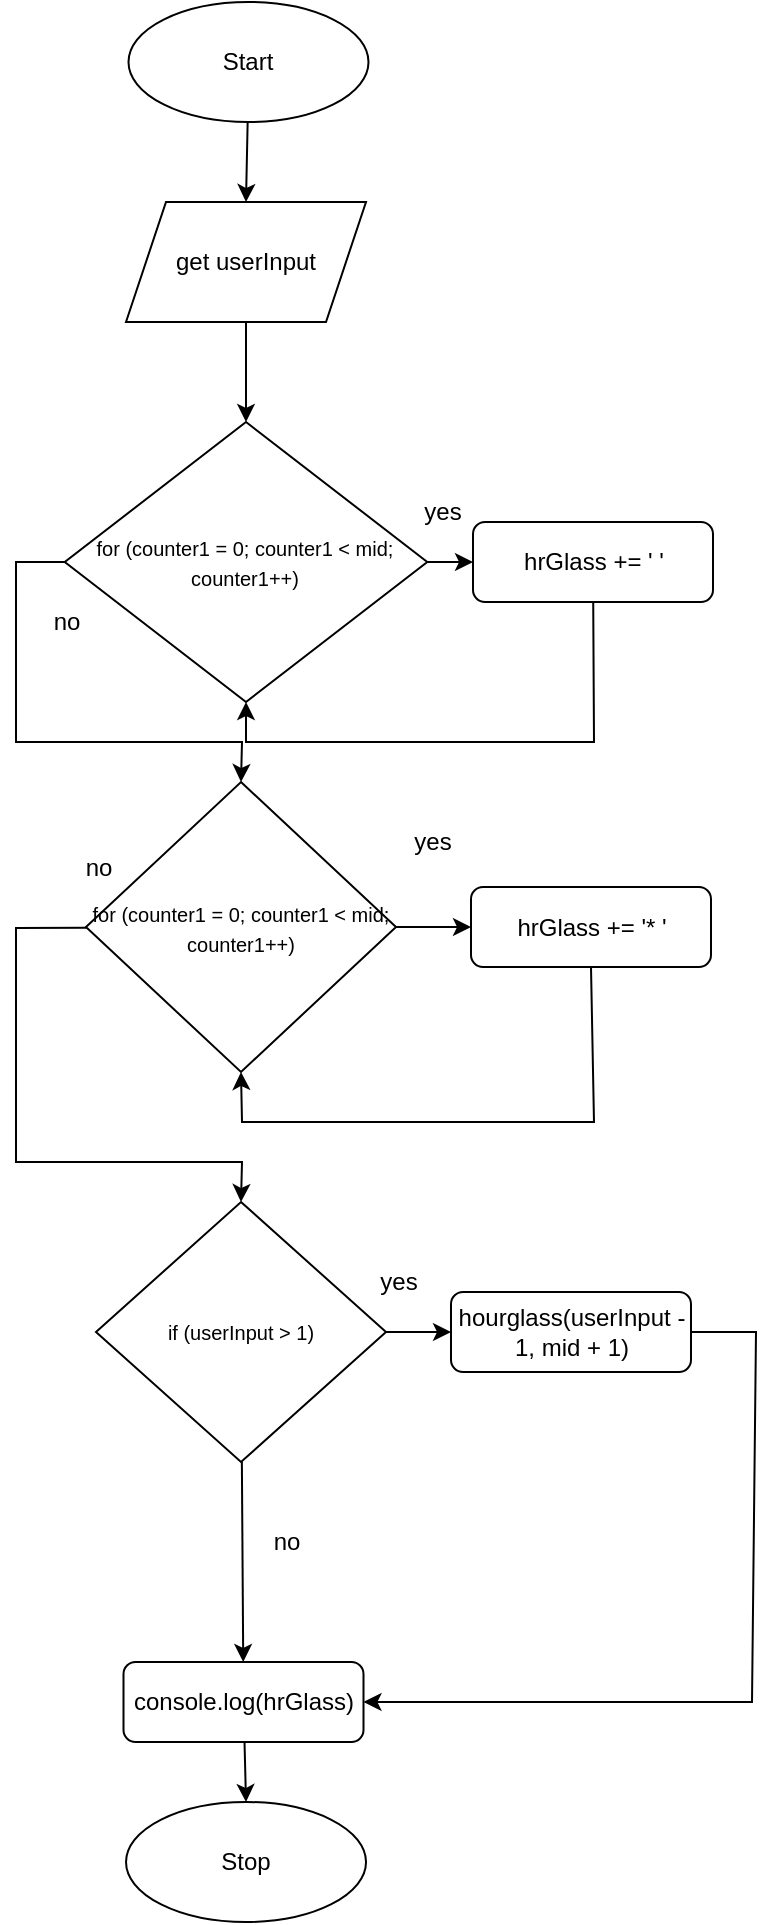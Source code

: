 <mxfile>
    <diagram id="bVoswQC8T6PlKmy4Bn8u" name="Page-1">
        <mxGraphModel dx="1074" dy="749" grid="1" gridSize="10" guides="1" tooltips="1" connect="1" arrows="1" fold="1" page="1" pageScale="1" pageWidth="827" pageHeight="1169" math="0" shadow="0">
            <root>
                <mxCell id="0"/>
                <mxCell id="1" parent="0"/>
                <mxCell id="386" style="edgeStyle=none;html=1;entryX=0.5;entryY=0;entryDx=0;entryDy=0;" edge="1" parent="1" source="3" target="383">
                    <mxGeometry relative="1" as="geometry"/>
                </mxCell>
                <mxCell id="3" value="Start" style="ellipse;whiteSpace=wrap;html=1;" parent="1" vertex="1">
                    <mxGeometry x="106.25" y="10" width="120" height="60" as="geometry"/>
                </mxCell>
                <mxCell id="4" value="Stop" style="ellipse;whiteSpace=wrap;html=1;" parent="1" vertex="1">
                    <mxGeometry x="105.01" y="910" width="120" height="60" as="geometry"/>
                </mxCell>
                <mxCell id="140" value="" style="edgeStyle=none;html=1;exitX=0;exitY=0.5;exitDx=0;exitDy=0;entryX=0.5;entryY=0;entryDx=0;entryDy=0;rounded=0;" parent="1" source="134" target="136" edge="1">
                    <mxGeometry relative="1" as="geometry">
                        <Array as="points">
                            <mxPoint x="50" y="290"/>
                            <mxPoint x="50" y="380"/>
                            <mxPoint x="163" y="380"/>
                        </Array>
                    </mxGeometry>
                </mxCell>
                <mxCell id="301" value="" style="edgeStyle=none;rounded=0;html=1;endArrow=classic;endFill=1;" parent="1" source="134" target="299" edge="1">
                    <mxGeometry relative="1" as="geometry"/>
                </mxCell>
                <mxCell id="134" value="&lt;font style=&quot;font-size: 10px&quot;&gt;for (counter1 = 0; counter1 &amp;lt; mid; counter1++)&lt;/font&gt;" style="rhombus;whiteSpace=wrap;html=1;" parent="1" vertex="1">
                    <mxGeometry x="74.38" y="220" width="181.25" height="140" as="geometry"/>
                </mxCell>
                <mxCell id="304" style="edgeStyle=none;rounded=0;html=1;entryX=0;entryY=0.5;entryDx=0;entryDy=0;endArrow=classic;endFill=1;" parent="1" source="136" target="302" edge="1">
                    <mxGeometry relative="1" as="geometry"/>
                </mxCell>
                <mxCell id="390" style="edgeStyle=none;rounded=0;html=1;entryX=0.5;entryY=0;entryDx=0;entryDy=0;endArrow=classic;endFill=1;" edge="1" parent="1" source="136" target="138">
                    <mxGeometry relative="1" as="geometry">
                        <Array as="points">
                            <mxPoint x="50" y="473"/>
                            <mxPoint x="50" y="590"/>
                            <mxPoint x="110" y="590"/>
                            <mxPoint x="163" y="590"/>
                        </Array>
                    </mxGeometry>
                </mxCell>
                <mxCell id="136" value="&lt;span style=&quot;font-size: 10px&quot;&gt;for (counter1 = 0; counter1 &amp;lt; mid; counter1++)&lt;/span&gt;" style="rhombus;whiteSpace=wrap;html=1;" parent="1" vertex="1">
                    <mxGeometry x="85" y="400" width="155" height="145" as="geometry"/>
                </mxCell>
                <mxCell id="312" style="edgeStyle=none;rounded=0;html=1;entryX=0;entryY=0.5;entryDx=0;entryDy=0;fontSize=11;endArrow=classic;endFill=1;" parent="1" source="138" target="310" edge="1">
                    <mxGeometry relative="1" as="geometry"/>
                </mxCell>
                <mxCell id="314" value="" style="edgeStyle=none;rounded=0;html=1;fontSize=11;endArrow=classic;endFill=1;" parent="1" source="138" target="313" edge="1">
                    <mxGeometry relative="1" as="geometry"/>
                </mxCell>
                <mxCell id="138" value="&lt;span style=&quot;font-size: 10px&quot;&gt;if (userInput &amp;gt; 1)&lt;/span&gt;" style="rhombus;whiteSpace=wrap;html=1;" parent="1" vertex="1">
                    <mxGeometry x="90" y="610" width="145" height="130" as="geometry"/>
                </mxCell>
                <mxCell id="142" value="no" style="text;html=1;align=center;verticalAlign=middle;resizable=0;points=[];autosize=1;strokeColor=none;fillColor=none;" parent="1" vertex="1">
                    <mxGeometry x="60" y="310" width="30" height="20" as="geometry"/>
                </mxCell>
                <mxCell id="143" value="no" style="text;html=1;align=center;verticalAlign=middle;resizable=0;points=[];autosize=1;strokeColor=none;fillColor=none;" parent="1" vertex="1">
                    <mxGeometry x="76.25" y="432.5" width="30" height="20" as="geometry"/>
                </mxCell>
                <mxCell id="144" value="no" style="text;html=1;align=center;verticalAlign=middle;resizable=0;points=[];autosize=1;strokeColor=none;fillColor=none;" parent="1" vertex="1">
                    <mxGeometry x="170" y="770" width="30" height="20" as="geometry"/>
                </mxCell>
                <mxCell id="152" value="yes" style="text;html=1;align=center;verticalAlign=middle;resizable=0;points=[];autosize=1;strokeColor=none;fillColor=none;" parent="1" vertex="1">
                    <mxGeometry x="247.5" y="255" width="30" height="20" as="geometry"/>
                </mxCell>
                <mxCell id="153" value="yes" style="text;html=1;align=center;verticalAlign=middle;resizable=0;points=[];autosize=1;strokeColor=none;fillColor=none;" parent="1" vertex="1">
                    <mxGeometry x="242.5" y="420" width="30" height="20" as="geometry"/>
                </mxCell>
                <mxCell id="388" style="edgeStyle=none;rounded=0;html=1;entryX=0.5;entryY=1;entryDx=0;entryDy=0;" edge="1" parent="1" source="299" target="134">
                    <mxGeometry relative="1" as="geometry">
                        <mxPoint x="165" y="350" as="targetPoint"/>
                        <Array as="points">
                            <mxPoint x="339" y="380"/>
                            <mxPoint x="165" y="380"/>
                        </Array>
                    </mxGeometry>
                </mxCell>
                <mxCell id="299" value="hrGlass += ' '" style="rounded=1;whiteSpace=wrap;html=1;" parent="1" vertex="1">
                    <mxGeometry x="278.5" y="270" width="120" height="40" as="geometry"/>
                </mxCell>
                <mxCell id="379" style="edgeStyle=none;rounded=0;html=1;endArrow=classic;endFill=1;entryX=0.5;entryY=1;entryDx=0;entryDy=0;exitX=0.5;exitY=1;exitDx=0;exitDy=0;" parent="1" source="302" edge="1" target="136">
                    <mxGeometry relative="1" as="geometry">
                        <mxPoint x="420" y="452.5" as="targetPoint"/>
                        <Array as="points">
                            <mxPoint x="339" y="570"/>
                            <mxPoint x="163" y="570"/>
                        </Array>
                    </mxGeometry>
                </mxCell>
                <mxCell id="302" value="hrGlass += '* '" style="rounded=1;whiteSpace=wrap;html=1;" parent="1" vertex="1">
                    <mxGeometry x="277.5" y="452.5" width="120" height="40" as="geometry"/>
                </mxCell>
                <mxCell id="373" style="edgeStyle=none;html=1;entryX=1;entryY=0.5;entryDx=0;entryDy=0;endArrow=classic;endFill=1;rounded=0;" parent="1" source="310" target="313" edge="1">
                    <mxGeometry relative="1" as="geometry">
                        <Array as="points">
                            <mxPoint x="420" y="675"/>
                            <mxPoint x="418" y="860"/>
                        </Array>
                    </mxGeometry>
                </mxCell>
                <mxCell id="310" value="hourglass(userInput - 1, mid + 1)" style="rounded=1;whiteSpace=wrap;html=1;" parent="1" vertex="1">
                    <mxGeometry x="267.5" y="655" width="120" height="40" as="geometry"/>
                </mxCell>
                <mxCell id="315" value="" style="edgeStyle=none;rounded=0;html=1;fontSize=11;endArrow=classic;endFill=1;entryX=0.5;entryY=0;entryDx=0;entryDy=0;" parent="1" source="313" target="4" edge="1">
                    <mxGeometry relative="1" as="geometry">
                        <mxPoint x="163.75" y="920" as="targetPoint"/>
                    </mxGeometry>
                </mxCell>
                <mxCell id="313" value="console.log(hrGlass)" style="rounded=1;whiteSpace=wrap;html=1;" parent="1" vertex="1">
                    <mxGeometry x="103.75" y="840" width="120" height="40" as="geometry"/>
                </mxCell>
                <mxCell id="387" style="edgeStyle=none;html=1;entryX=0.5;entryY=0;entryDx=0;entryDy=0;" edge="1" parent="1" source="383" target="134">
                    <mxGeometry relative="1" as="geometry"/>
                </mxCell>
                <mxCell id="383" value="get userInput" style="shape=parallelogram;perimeter=parallelogramPerimeter;whiteSpace=wrap;html=1;fixedSize=1;" vertex="1" parent="1">
                    <mxGeometry x="105" y="110" width="120" height="60" as="geometry"/>
                </mxCell>
                <mxCell id="389" value="yes" style="text;html=1;align=center;verticalAlign=middle;resizable=0;points=[];autosize=1;strokeColor=none;fillColor=none;" vertex="1" parent="1">
                    <mxGeometry x="226.25" y="640" width="30" height="20" as="geometry"/>
                </mxCell>
            </root>
        </mxGraphModel>
    </diagram>
</mxfile>
